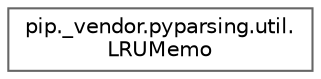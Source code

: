 digraph "Graphical Class Hierarchy"
{
 // LATEX_PDF_SIZE
  bgcolor="transparent";
  edge [fontname=Helvetica,fontsize=10,labelfontname=Helvetica,labelfontsize=10];
  node [fontname=Helvetica,fontsize=10,shape=box,height=0.2,width=0.4];
  rankdir="LR";
  Node0 [id="Node000000",label="pip._vendor.pyparsing.util.\lLRUMemo",height=0.2,width=0.4,color="grey40", fillcolor="white", style="filled",URL="$d5/d3a/classpip_1_1__vendor_1_1pyparsing_1_1util_1_1LRUMemo.html",tooltip=" "];
}
